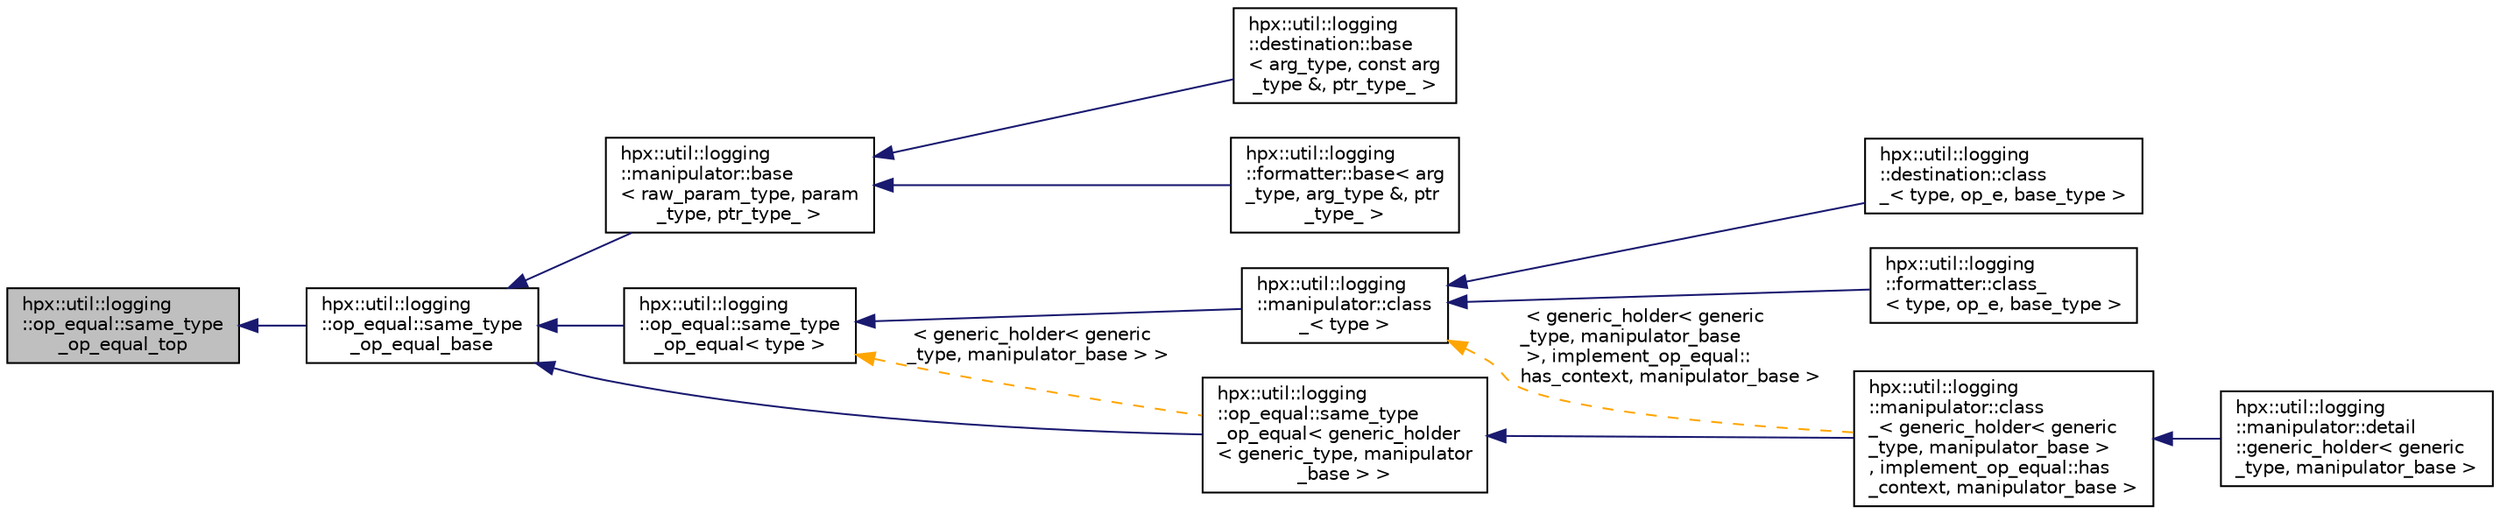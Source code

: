 digraph "hpx::util::logging::op_equal::same_type_op_equal_top"
{
  edge [fontname="Helvetica",fontsize="10",labelfontname="Helvetica",labelfontsize="10"];
  node [fontname="Helvetica",fontsize="10",shape=record];
  rankdir="LR";
  Node0 [label="hpx::util::logging\l::op_equal::same_type\l_op_equal_top",height=0.2,width=0.4,color="black", fillcolor="grey75", style="filled", fontcolor="black"];
  Node0 -> Node1 [dir="back",color="midnightblue",fontsize="10",style="solid",fontname="Helvetica"];
  Node1 [label="hpx::util::logging\l::op_equal::same_type\l_op_equal_base",height=0.2,width=0.4,color="black", fillcolor="white", style="filled",URL="$d0/d91/structhpx_1_1util_1_1logging_1_1op__equal_1_1same__type__op__equal__base.html",tooltip="Base class when you want to implement operator== that will compare based on type and member operator=..."];
  Node1 -> Node2 [dir="back",color="midnightblue",fontsize="10",style="solid",fontname="Helvetica"];
  Node2 [label="hpx::util::logging\l::manipulator::base\l\< raw_param_type, param\l_type, ptr_type_ \>",height=0.2,width=0.4,color="black", fillcolor="white", style="filled",URL="$d2/d73/structhpx_1_1util_1_1logging_1_1manipulator_1_1base.html",tooltip="What to use as base class, for your manipulator classes. "];
  Node2 -> Node3 [dir="back",color="midnightblue",fontsize="10",style="solid",fontname="Helvetica"];
  Node3 [label="hpx::util::logging\l::destination::base\l\< arg_type, const arg\l_type &, ptr_type_  \>",height=0.2,width=0.4,color="black", fillcolor="white", style="filled",URL="$d8/dc4/structhpx_1_1util_1_1logging_1_1destination_1_1base.html",tooltip="What to use as base class, for your destination classes. "];
  Node2 -> Node4 [dir="back",color="midnightblue",fontsize="10",style="solid",fontname="Helvetica"];
  Node4 [label="hpx::util::logging\l::formatter::base\< arg\l_type, arg_type &, ptr\l_type_  \>",height=0.2,width=0.4,color="black", fillcolor="white", style="filled",URL="$d9/dc0/structhpx_1_1util_1_1logging_1_1formatter_1_1base.html",tooltip="What to use as base class, for your formatter classes. "];
  Node1 -> Node5 [dir="back",color="midnightblue",fontsize="10",style="solid",fontname="Helvetica"];
  Node5 [label="hpx::util::logging\l::op_equal::same_type\l_op_equal\< type \>",height=0.2,width=0.4,color="black", fillcolor="white", style="filled",URL="$d5/d01/structhpx_1_1util_1_1logging_1_1op__equal_1_1same__type__op__equal.html",tooltip="Implements operator==, which compares two objects. If they have the same type, it will compare them u..."];
  Node5 -> Node6 [dir="back",color="midnightblue",fontsize="10",style="solid",fontname="Helvetica"];
  Node6 [label="hpx::util::logging\l::manipulator::class\l_\< type \>",height=0.2,width=0.4,color="black", fillcolor="white", style="filled",URL="$d8/d06/structhpx_1_1util_1_1logging_1_1manipulator_1_1class__.html",tooltip="Use this when implementing your own formatter or destination class. Don&#39;t use this directly..."];
  Node6 -> Node7 [dir="back",color="midnightblue",fontsize="10",style="solid",fontname="Helvetica"];
  Node7 [label="hpx::util::logging\l::destination::class\l_\< type, op_e, base_type \>",height=0.2,width=0.4,color="black", fillcolor="white", style="filled",URL="$d3/d03/structhpx_1_1util_1_1logging_1_1destination_1_1class__.html",tooltip="Use this when implementing your own destination class. "];
  Node6 -> Node8 [dir="back",color="midnightblue",fontsize="10",style="solid",fontname="Helvetica"];
  Node8 [label="hpx::util::logging\l::formatter::class_\l\< type, op_e, base_type \>",height=0.2,width=0.4,color="black", fillcolor="white", style="filled",URL="$de/d9a/structhpx_1_1util_1_1logging_1_1formatter_1_1class__.html",tooltip="Use this when implementing your own formatter class. "];
  Node6 -> Node9 [dir="back",color="orange",fontsize="10",style="dashed",label=" \< generic_holder\< generic\l_type, manipulator_base\l \>, implement_op_equal::\lhas_context, manipulator_base \>" ,fontname="Helvetica"];
  Node9 [label="hpx::util::logging\l::manipulator::class\l_\< generic_holder\< generic\l_type, manipulator_base \>\l, implement_op_equal::has\l_context, manipulator_base \>",height=0.2,width=0.4,color="black", fillcolor="white", style="filled",URL="$d8/d06/structhpx_1_1util_1_1logging_1_1manipulator_1_1class__.html"];
  Node9 -> Node10 [dir="back",color="midnightblue",fontsize="10",style="solid",fontname="Helvetica"];
  Node10 [label="hpx::util::logging\l::manipulator::detail\l::generic_holder\< generic\l_type, manipulator_base \>",height=0.2,width=0.4,color="black", fillcolor="white", style="filled",URL="$d7/d6b/structhpx_1_1util_1_1logging_1_1manipulator_1_1detail_1_1generic__holder.html"];
  Node5 -> Node11 [dir="back",color="orange",fontsize="10",style="dashed",label=" \< generic_holder\< generic\l_type, manipulator_base \> \>" ,fontname="Helvetica"];
  Node11 [label="hpx::util::logging\l::op_equal::same_type\l_op_equal\< generic_holder\l\< generic_type, manipulator\l_base \> \>",height=0.2,width=0.4,color="black", fillcolor="white", style="filled",URL="$d5/d01/structhpx_1_1util_1_1logging_1_1op__equal_1_1same__type__op__equal.html"];
  Node11 -> Node9 [dir="back",color="midnightblue",fontsize="10",style="solid",fontname="Helvetica"];
  Node1 -> Node11 [dir="back",color="midnightblue",fontsize="10",style="solid",fontname="Helvetica"];
}
